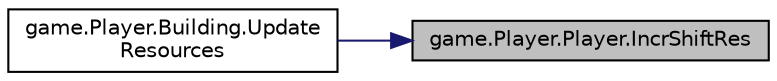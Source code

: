digraph "game.Player.Player.IncrShiftRes"
{
 // LATEX_PDF_SIZE
  edge [fontname="Helvetica",fontsize="10",labelfontname="Helvetica",labelfontsize="10"];
  node [fontname="Helvetica",fontsize="10",shape=record];
  rankdir="RL";
  Node1 [label="game.Player.Player.IncrShiftRes",height=0.2,width=0.4,color="black", fillcolor="grey75", style="filled", fontcolor="black",tooltip="Метод увеличивающий добывание ресурса."];
  Node1 -> Node2 [dir="back",color="midnightblue",fontsize="10",style="solid"];
  Node2 [label="game.Player.Building.Update\lResources",height=0.2,width=0.4,color="black", fillcolor="white", style="filled",URL="$classgame_1_1_player_1_1_building.html#aaeebbb9fe21dea89f39493bd43dcb7b5",tooltip="Обновляет ресурсы игрока"];
}
